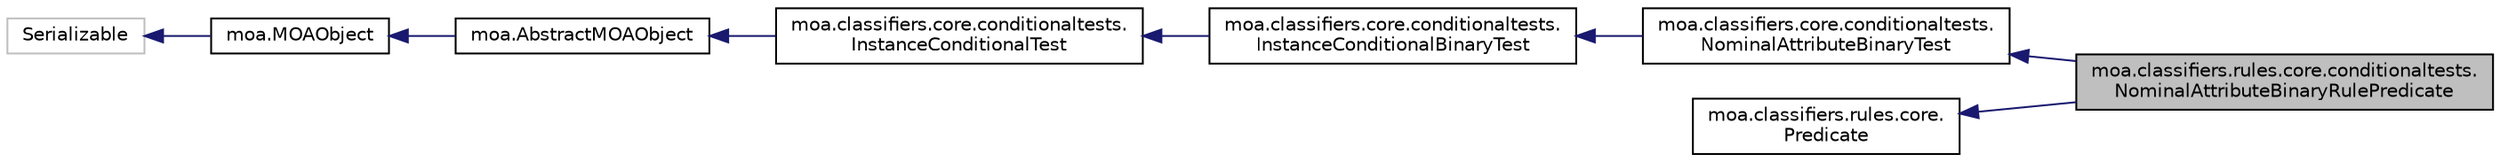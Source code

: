 digraph "moa.classifiers.rules.core.conditionaltests.NominalAttributeBinaryRulePredicate"
{
 // LATEX_PDF_SIZE
  edge [fontname="Helvetica",fontsize="10",labelfontname="Helvetica",labelfontsize="10"];
  node [fontname="Helvetica",fontsize="10",shape=record];
  rankdir="LR";
  Node1 [label="moa.classifiers.rules.core.conditionaltests.\lNominalAttributeBinaryRulePredicate",height=0.2,width=0.4,color="black", fillcolor="grey75", style="filled", fontcolor="black",tooltip=" "];
  Node2 -> Node1 [dir="back",color="midnightblue",fontsize="10",style="solid",fontname="Helvetica"];
  Node2 [label="moa.classifiers.core.conditionaltests.\lNominalAttributeBinaryTest",height=0.2,width=0.4,color="black", fillcolor="white", style="filled",URL="$classmoa_1_1classifiers_1_1core_1_1conditionaltests_1_1_nominal_attribute_binary_test.html",tooltip=" "];
  Node3 -> Node2 [dir="back",color="midnightblue",fontsize="10",style="solid",fontname="Helvetica"];
  Node3 [label="moa.classifiers.core.conditionaltests.\lInstanceConditionalBinaryTest",height=0.2,width=0.4,color="black", fillcolor="white", style="filled",URL="$classmoa_1_1classifiers_1_1core_1_1conditionaltests_1_1_instance_conditional_binary_test.html",tooltip=" "];
  Node4 -> Node3 [dir="back",color="midnightblue",fontsize="10",style="solid",fontname="Helvetica"];
  Node4 [label="moa.classifiers.core.conditionaltests.\lInstanceConditionalTest",height=0.2,width=0.4,color="black", fillcolor="white", style="filled",URL="$classmoa_1_1classifiers_1_1core_1_1conditionaltests_1_1_instance_conditional_test.html",tooltip=" "];
  Node5 -> Node4 [dir="back",color="midnightblue",fontsize="10",style="solid",fontname="Helvetica"];
  Node5 [label="moa.AbstractMOAObject",height=0.2,width=0.4,color="black", fillcolor="white", style="filled",URL="$classmoa_1_1_abstract_m_o_a_object.html",tooltip=" "];
  Node6 -> Node5 [dir="back",color="midnightblue",fontsize="10",style="solid",fontname="Helvetica"];
  Node6 [label="moa.MOAObject",height=0.2,width=0.4,color="black", fillcolor="white", style="filled",URL="$interfacemoa_1_1_m_o_a_object.html",tooltip=" "];
  Node7 -> Node6 [dir="back",color="midnightblue",fontsize="10",style="solid",fontname="Helvetica"];
  Node7 [label="Serializable",height=0.2,width=0.4,color="grey75", fillcolor="white", style="filled",tooltip=" "];
  Node8 -> Node1 [dir="back",color="midnightblue",fontsize="10",style="solid",fontname="Helvetica"];
  Node8 [label="moa.classifiers.rules.core.\lPredicate",height=0.2,width=0.4,color="black", fillcolor="white", style="filled",URL="$interfacemoa_1_1classifiers_1_1rules_1_1core_1_1_predicate.html",tooltip=" "];
}
